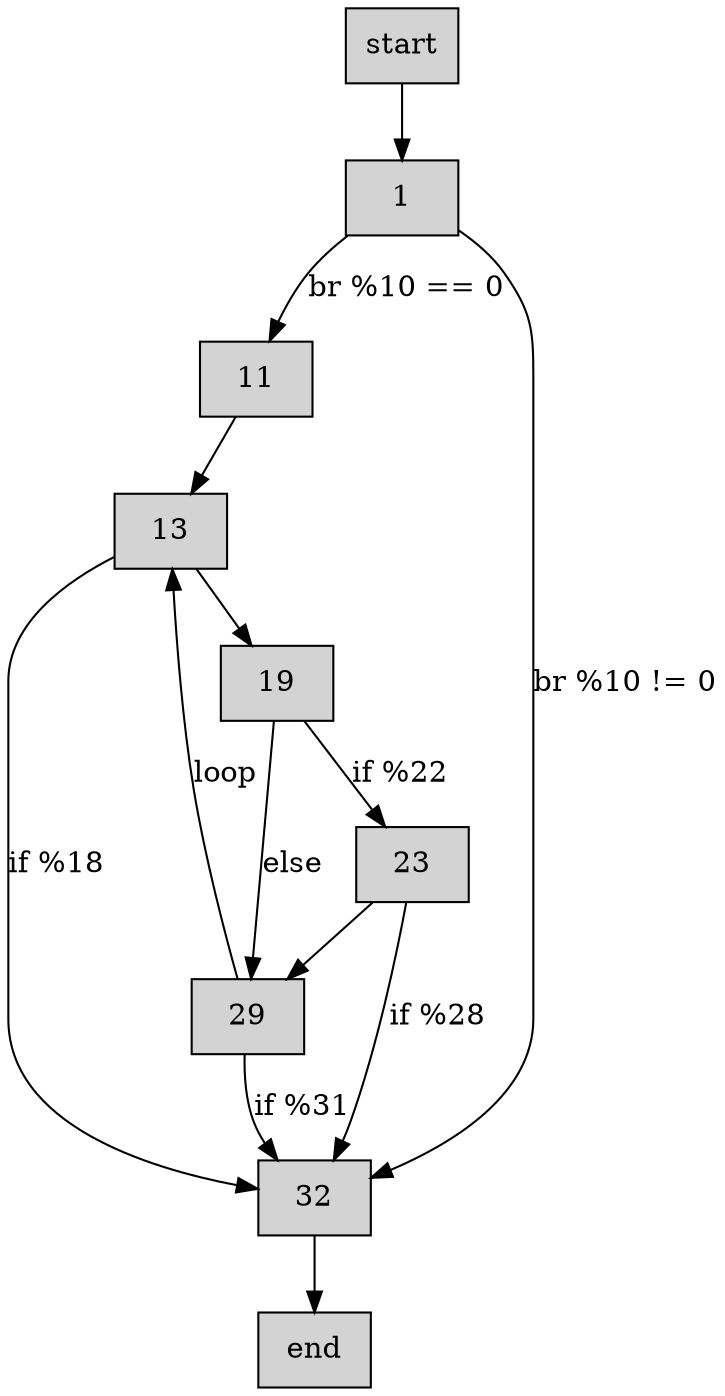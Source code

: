 digraph CFG {
    node [shape=box, style=filled];
    
    start [label="start"];
    1 [label="1"];
    11 [label="11"];
    13 [label="13"];
    19 [label="19"];
    23 [label="23"];
    29 [label="29"];
    32 [label="32"];
    
    start -> 1;
    1 -> 11 [label="br %10 == 0"];
    1 -> 32 [label="br %10 != 0"];
    
    11 -> 13;
    
    13 -> 19;
    13 -> 32 [label="if %18"];
    
    19 -> 23 [label="if %22"];
    19 -> 29 [label="else"];
    
    23 -> 29;
    23 -> 32 [label="if %28"];
    
    29 -> 13 [label="loop"];
    29 -> 32 [label="if %31"];
    
    32 -> end;
}